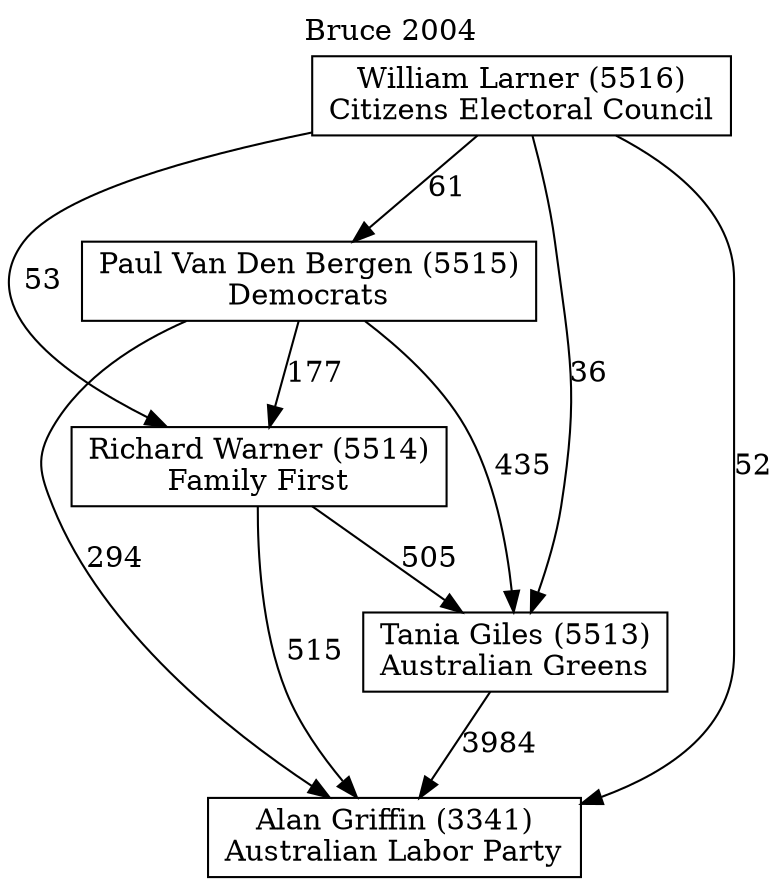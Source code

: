 // House preference flow
digraph "Alan Griffin (3341)_Bruce_2004" {
	graph [label="Bruce 2004" labelloc=t mclimit=10]
	node [shape=box]
	"Alan Griffin (3341)" [label="Alan Griffin (3341)
Australian Labor Party"]
	"Tania Giles (5513)" [label="Tania Giles (5513)
Australian Greens"]
	"Richard Warner (5514)" [label="Richard Warner (5514)
Family First"]
	"Paul Van Den Bergen (5515)" [label="Paul Van Den Bergen (5515)
Democrats"]
	"William Larner (5516)" [label="William Larner (5516)
Citizens Electoral Council"]
	"Tania Giles (5513)" -> "Alan Griffin (3341)" [label=3984]
	"Richard Warner (5514)" -> "Tania Giles (5513)" [label=505]
	"Paul Van Den Bergen (5515)" -> "Richard Warner (5514)" [label=177]
	"William Larner (5516)" -> "Paul Van Den Bergen (5515)" [label=61]
	"Richard Warner (5514)" -> "Alan Griffin (3341)" [label=515]
	"Paul Van Den Bergen (5515)" -> "Alan Griffin (3341)" [label=294]
	"William Larner (5516)" -> "Alan Griffin (3341)" [label=52]
	"William Larner (5516)" -> "Richard Warner (5514)" [label=53]
	"Paul Van Den Bergen (5515)" -> "Tania Giles (5513)" [label=435]
	"William Larner (5516)" -> "Tania Giles (5513)" [label=36]
}
